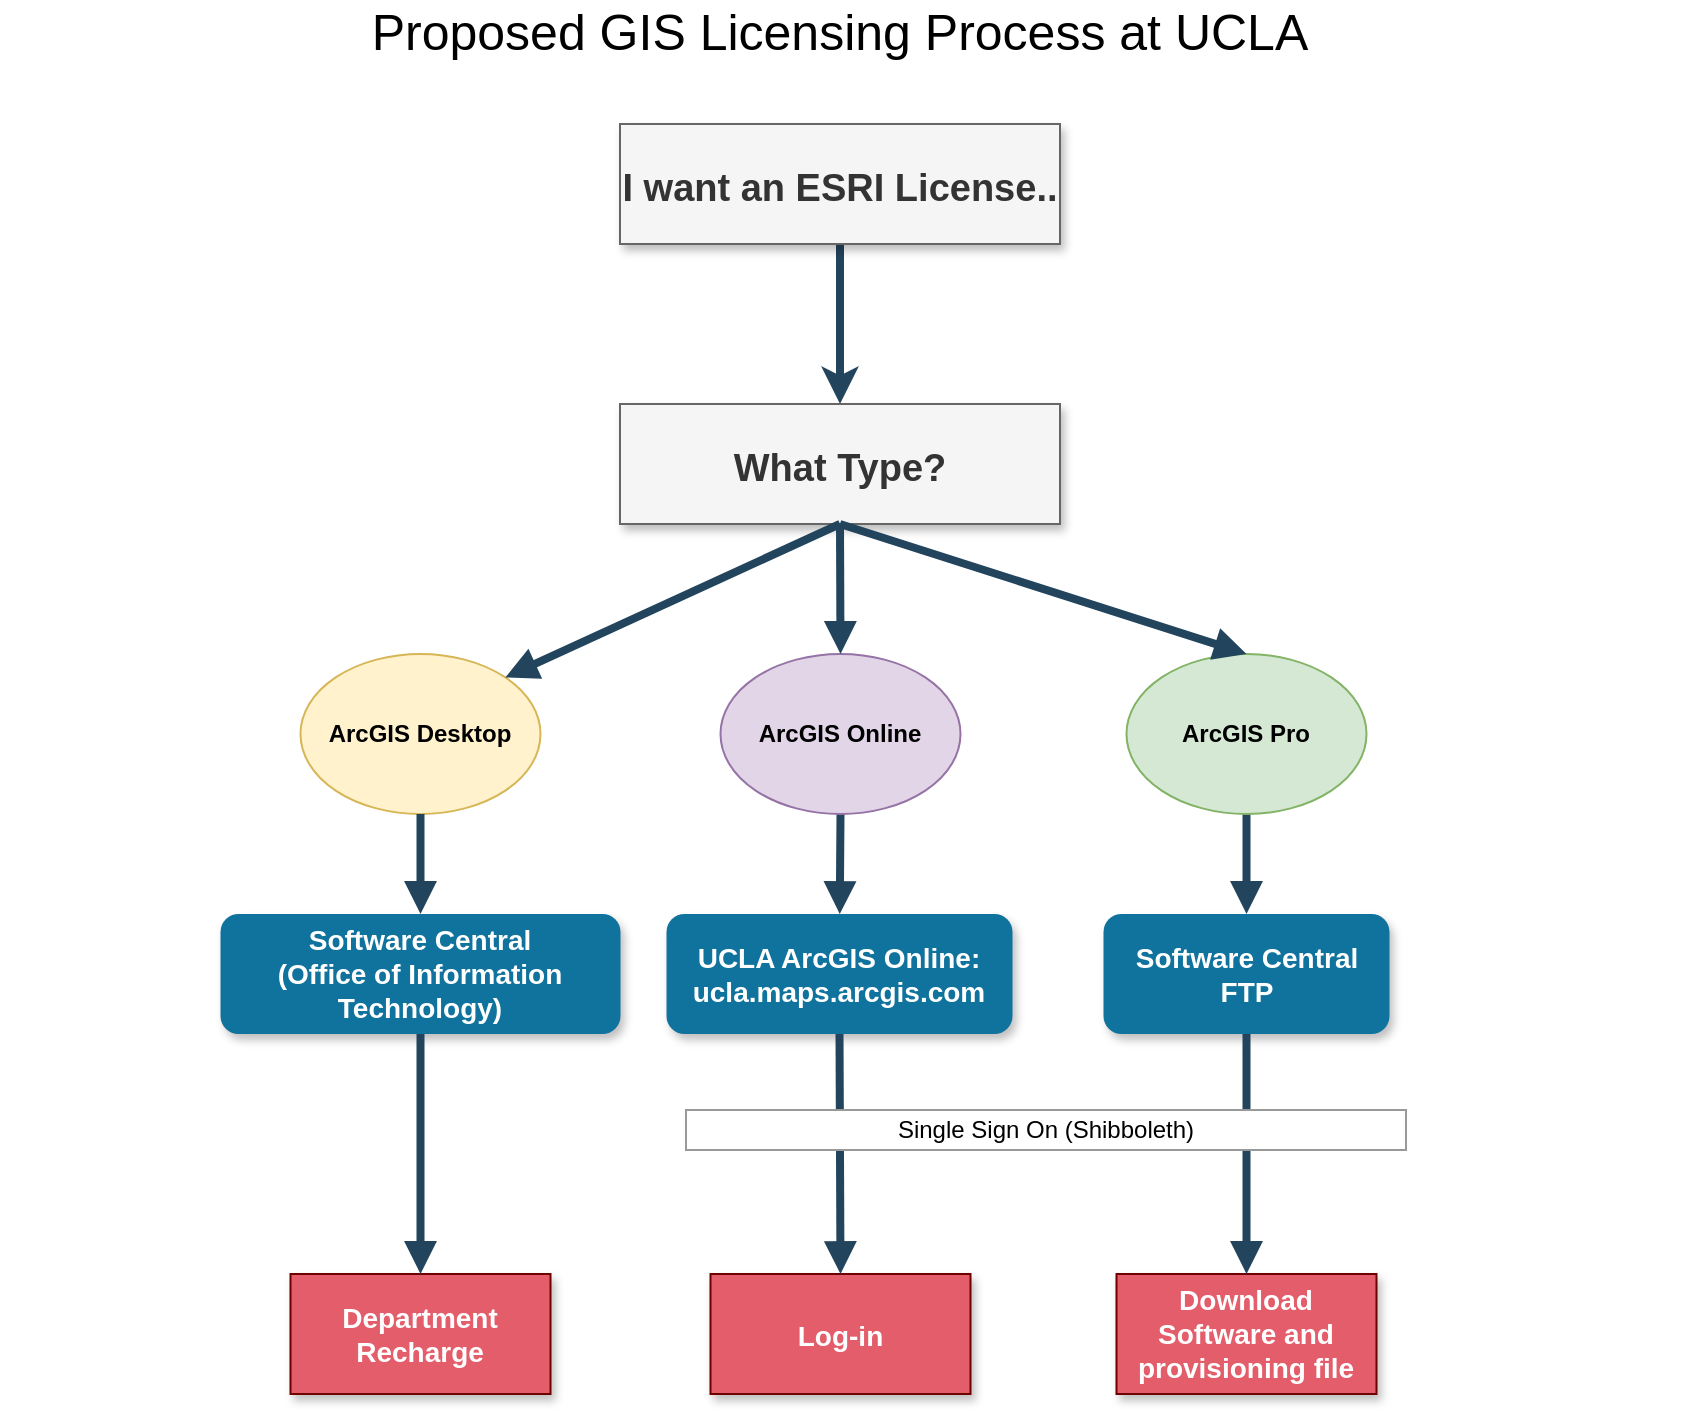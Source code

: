 <mxfile version="12.3.6" type="github" pages="1">
  <diagram id="NvCQgJdSBM-2ycp9VXMA" name="Page-1">
    <mxGraphModel dx="768" dy="470" grid="1" gridSize="10" guides="1" tooltips="1" connect="1" arrows="1" fold="1" page="1" pageScale="1" pageWidth="1400" pageHeight="850" math="0" shadow="0">
      <root>
        <mxCell id="0"/>
        <mxCell id="1" parent="0"/>
        <mxCell id="OlXNlt9vMctowWqhXaBs-2" value="Proposed GIS Licensing Process at UCLA " style="text;html=1;align=center;verticalAlign=middle;whiteSpace=wrap;rounded=0;fontSize=25;fillColor=#ffffff;" parent="1" vertex="1">
          <mxGeometry x="280" y="50" width="840" height="20" as="geometry"/>
        </mxCell>
        <mxCell id="OlXNlt9vMctowWqhXaBs-3" value="Software Central&#xa;(Office of Information Technology)" style="rounded=1;fillColor=#10739E;strokeColor=none;shadow=1;gradientColor=none;fontStyle=1;fontColor=#FFFFFF;fontSize=14;verticalAlign=middle;whiteSpace=wrap;" parent="1" vertex="1">
          <mxGeometry x="390.25" y="502" width="200" height="60" as="geometry"/>
        </mxCell>
        <mxCell id="OlXNlt9vMctowWqhXaBs-35" style="edgeStyle=orthogonalEdgeStyle;rounded=0;orthogonalLoop=1;jettySize=auto;html=1;exitX=0.5;exitY=1;exitDx=0;exitDy=0;entryX=0.5;entryY=0;entryDx=0;entryDy=0;fontSize=12;fontStyle=1;strokeColor=#23445D;strokeWidth=4;endFill=1;endArrow=block;" parent="1" source="OlXNlt9vMctowWqhXaBs-4" target="OlXNlt9vMctowWqhXaBs-16" edge="1">
          <mxGeometry relative="1" as="geometry"/>
        </mxCell>
        <mxCell id="OlXNlt9vMctowWqhXaBs-4" value="ArcGIS Pro" style="ellipse;whiteSpace=wrap;html=1;rounded=0;shadow=0;align=center;fillColor=#d5e8d4;strokeColor=#82b366;fontStyle=1" parent="1" vertex="1">
          <mxGeometry x="843.25" y="372" width="120" height="80" as="geometry"/>
        </mxCell>
        <mxCell id="OlXNlt9vMctowWqhXaBs-5" value="ArcGIS Desktop" style="ellipse;whiteSpace=wrap;html=1;rounded=0;shadow=0;align=center;fillColor=#fff2cc;strokeColor=#d6b656;fontStyle=1" parent="1" vertex="1">
          <mxGeometry x="430.25" y="372" width="120" height="80" as="geometry"/>
        </mxCell>
        <mxCell id="OlXNlt9vMctowWqhXaBs-36" style="rounded=0;orthogonalLoop=1;jettySize=auto;html=1;fontSize=12;fontStyle=1;strokeColor=#23445D;strokeWidth=4;endFill=1;endArrow=block;" parent="1" source="OlXNlt9vMctowWqhXaBs-6" target="OlXNlt9vMctowWqhXaBs-17" edge="1">
          <mxGeometry relative="1" as="geometry"/>
        </mxCell>
        <mxCell id="OlXNlt9vMctowWqhXaBs-6" value="&lt;div&gt;ArcGIS Online&lt;/div&gt;" style="ellipse;whiteSpace=wrap;html=1;rounded=0;shadow=0;align=center;fillColor=#e1d5e7;strokeColor=#9673a6;fontStyle=1" parent="1" vertex="1">
          <mxGeometry x="640.25" y="372" width="120" height="80" as="geometry"/>
        </mxCell>
        <mxCell id="OlXNlt9vMctowWqhXaBs-54" value="" style="edgeStyle=none;rounded=0;orthogonalLoop=1;jettySize=auto;html=1;fontSize=12;fontStyle=1;strokeColor=#23445D;strokeWidth=4;endFill=0;endArrow=none;startArrow=classic;startFill=1;" parent="1" source="OlXNlt9vMctowWqhXaBs-7" target="OlXNlt9vMctowWqhXaBs-53" edge="1">
          <mxGeometry relative="1" as="geometry"/>
        </mxCell>
        <mxCell id="OlXNlt9vMctowWqhXaBs-7" value="What Type?" style="rounded=0;fillColor=#f5f5f5;strokeColor=#666666;shadow=1;fontStyle=1;fontColor=#333333;fontSize=19;" parent="1" vertex="1">
          <mxGeometry x="590" y="247" width="220" height="60" as="geometry"/>
        </mxCell>
        <mxCell id="OlXNlt9vMctowWqhXaBs-53" value="I want an ESRI License.." style="rounded=0;fillColor=#f5f5f5;strokeColor=#666666;shadow=1;fontStyle=1;fontColor=#333333;fontSize=19;" parent="1" vertex="1">
          <mxGeometry x="590" y="107" width="220" height="60" as="geometry"/>
        </mxCell>
        <mxCell id="OlXNlt9vMctowWqhXaBs-8" value="Department Recharge" style="rounded=0;fillColor=#E35D6A;strokeColor=#6F0000;shadow=1;fontStyle=1;fontSize=14;fontColor=#ffffff;whiteSpace=wrap;" parent="1" vertex="1">
          <mxGeometry x="425.25" y="682" width="130" height="60" as="geometry"/>
        </mxCell>
        <mxCell id="OlXNlt9vMctowWqhXaBs-16" value="Software Central FTP" style="rounded=1;fillColor=#10739E;strokeColor=none;shadow=1;gradientColor=none;fontStyle=1;fontColor=#FFFFFF;fontSize=14;verticalAlign=middle;whiteSpace=wrap;" parent="1" vertex="1">
          <mxGeometry x="831.75" y="502" width="143" height="60" as="geometry"/>
        </mxCell>
        <mxCell id="OlXNlt9vMctowWqhXaBs-17" value="UCLA ArcGIS Online:&#xa;ucla.maps.arcgis.com" style="rounded=1;fillColor=#10739E;strokeColor=none;shadow=1;gradientColor=none;fontStyle=1;fontColor=#FFFFFF;fontSize=14;verticalAlign=middle;whiteSpace=wrap;" parent="1" vertex="1">
          <mxGeometry x="613.25" y="502" width="173" height="60" as="geometry"/>
        </mxCell>
        <mxCell id="OlXNlt9vMctowWqhXaBs-22" value="" style="elbow=vertical;strokeWidth=4;endArrow=block;endFill=1;fontStyle=1;strokeColor=#23445D;fontSize=12;rounded=0;exitX=0.5;exitY=1;exitDx=0;exitDy=0;entryX=0.5;entryY=0;entryDx=0;entryDy=0;" parent="1" source="OlXNlt9vMctowWqhXaBs-5" target="OlXNlt9vMctowWqhXaBs-3" edge="1">
          <mxGeometry x="2.5" y="152" width="100" height="100" as="geometry">
            <mxPoint x="919.167" y="502.333" as="sourcePoint"/>
            <mxPoint x="942.5" y="632" as="targetPoint"/>
            <mxPoint y="-30" as="offset"/>
          </mxGeometry>
        </mxCell>
        <mxCell id="OlXNlt9vMctowWqhXaBs-29" value="" style="elbow=vertical;strokeWidth=4;endArrow=block;endFill=1;fontStyle=1;strokeColor=#23445D;fontSize=12;rounded=0;exitX=0.5;exitY=1;exitDx=0;exitDy=0;entryX=1;entryY=0;entryDx=0;entryDy=0;" parent="1" source="OlXNlt9vMctowWqhXaBs-7" target="OlXNlt9vMctowWqhXaBs-5" edge="1">
          <mxGeometry x="-216.5" y="252" width="100" height="100" as="geometry">
            <mxPoint x="962.5" y="552" as="sourcePoint"/>
            <mxPoint x="929" y="572" as="targetPoint"/>
            <mxPoint x="18" y="-37" as="offset"/>
          </mxGeometry>
        </mxCell>
        <mxCell id="OlXNlt9vMctowWqhXaBs-30" value="" style="elbow=vertical;strokeWidth=4;endArrow=block;endFill=1;fontStyle=1;strokeColor=#23445D;fontSize=12;rounded=0;exitX=0.5;exitY=1;exitDx=0;exitDy=0;entryX=0.5;entryY=0;entryDx=0;entryDy=0;" parent="1" source="OlXNlt9vMctowWqhXaBs-7" target="OlXNlt9vMctowWqhXaBs-6" edge="1">
          <mxGeometry x="-206.5" y="262" width="100" height="100" as="geometry">
            <mxPoint x="972.5" y="562" as="sourcePoint"/>
            <mxPoint x="939" y="582" as="targetPoint"/>
            <mxPoint x="18" y="-37" as="offset"/>
          </mxGeometry>
        </mxCell>
        <mxCell id="OlXNlt9vMctowWqhXaBs-31" value="" style="elbow=vertical;strokeWidth=4;endArrow=block;endFill=1;fontStyle=1;strokeColor=#23445D;fontSize=12;rounded=0;exitX=0.5;exitY=1;exitDx=0;exitDy=0;entryX=0.5;entryY=0;entryDx=0;entryDy=0;" parent="1" source="OlXNlt9vMctowWqhXaBs-7" target="OlXNlt9vMctowWqhXaBs-4" edge="1">
          <mxGeometry x="-196.5" y="272" width="100" height="100" as="geometry">
            <mxPoint x="982.5" y="572" as="sourcePoint"/>
            <mxPoint x="949" y="592" as="targetPoint"/>
            <mxPoint x="18" y="-37" as="offset"/>
          </mxGeometry>
        </mxCell>
        <mxCell id="OlXNlt9vMctowWqhXaBs-38" value="" style="elbow=vertical;strokeWidth=4;endArrow=block;endFill=1;fontStyle=1;strokeColor=#23445D;fontSize=12;rounded=0;exitX=0.5;exitY=1;exitDx=0;exitDy=0;entryX=0.5;entryY=0;entryDx=0;entryDy=0;" parent="1" source="OlXNlt9vMctowWqhXaBs-3" target="OlXNlt9vMctowWqhXaBs-8" edge="1">
          <mxGeometry x="-216.5" y="252" width="100" height="100" as="geometry">
            <mxPoint x="483.5" y="472" as="sourcePoint"/>
            <mxPoint x="483.5" y="592" as="targetPoint"/>
            <mxPoint x="18" y="-37" as="offset"/>
          </mxGeometry>
        </mxCell>
        <mxCell id="OlXNlt9vMctowWqhXaBs-50" value="Log-in" style="rounded=0;fillColor=#E35D6A;strokeColor=#6F0000;shadow=1;fontStyle=1;fontSize=14;fontColor=#ffffff;" parent="1" vertex="1">
          <mxGeometry x="635.25" y="682" width="130" height="60" as="geometry"/>
        </mxCell>
        <mxCell id="OlXNlt9vMctowWqhXaBs-51" value="Download Software and provisioning file" style="rounded=0;fillColor=#E35D6A;strokeColor=#6F0000;shadow=1;fontStyle=1;fontSize=14;fontColor=#ffffff;whiteSpace=wrap;" parent="1" vertex="1">
          <mxGeometry x="838.25" y="682" width="130" height="60" as="geometry"/>
        </mxCell>
        <mxCell id="OlXNlt9vMctowWqhXaBs-52" value="" style="group" parent="1" vertex="1" connectable="0">
          <mxGeometry x="650" y="667" width="360" height="28" as="geometry"/>
        </mxCell>
        <mxCell id="OlXNlt9vMctowWqhXaBs-47" style="rounded=0;orthogonalLoop=1;jettySize=auto;html=1;fontSize=12;fontStyle=1;strokeColor=#23445D;strokeWidth=4;endFill=1;endArrow=block;exitX=0.5;exitY=1;exitDx=0;exitDy=0;entryX=0.5;entryY=0;entryDx=0;entryDy=0;" parent="OlXNlt9vMctowWqhXaBs-52" source="OlXNlt9vMctowWqhXaBs-17" target="OlXNlt9vMctowWqhXaBs-50" edge="1">
          <mxGeometry relative="1" as="geometry">
            <mxPoint x="60.588" y="-125.002" as="sourcePoint"/>
            <mxPoint x="50" y="145" as="targetPoint"/>
          </mxGeometry>
        </mxCell>
        <mxCell id="OlXNlt9vMctowWqhXaBs-48" style="rounded=0;orthogonalLoop=1;jettySize=auto;html=1;fontSize=12;fontStyle=1;strokeColor=#23445D;strokeWidth=4;endFill=1;endArrow=block;exitX=0.5;exitY=1;exitDx=0;exitDy=0;entryX=0.5;entryY=0;entryDx=0;entryDy=0;" parent="OlXNlt9vMctowWqhXaBs-52" source="OlXNlt9vMctowWqhXaBs-16" target="OlXNlt9vMctowWqhXaBs-51" edge="1">
          <mxGeometry relative="1" as="geometry">
            <mxPoint x="60.0" y="55" as="sourcePoint"/>
            <mxPoint x="300" y="145" as="targetPoint"/>
          </mxGeometry>
        </mxCell>
        <mxCell id="OlXNlt9vMctowWqhXaBs-32" value="Single Sign On (Shibboleth)" style="rounded=0;whiteSpace=wrap;html=1;strokeColor=#999999;" parent="1" vertex="1">
          <mxGeometry x="623" y="600" width="360" height="20" as="geometry"/>
        </mxCell>
      </root>
    </mxGraphModel>
  </diagram>
</mxfile>
